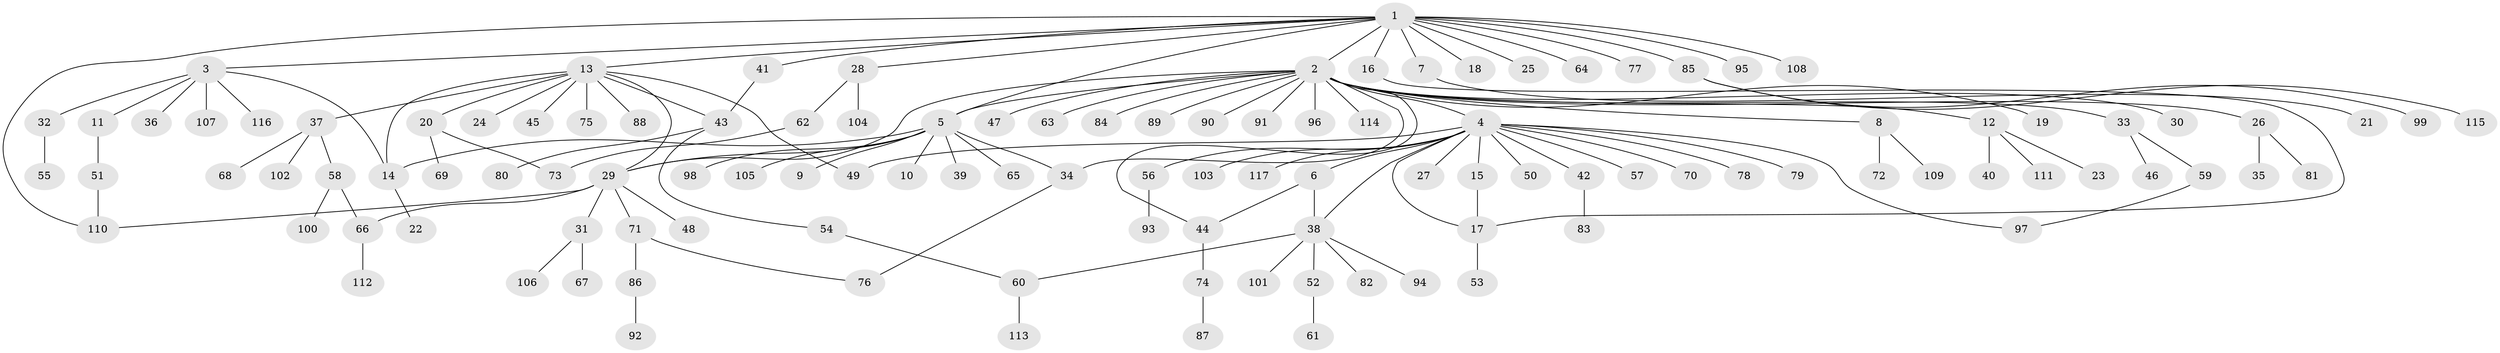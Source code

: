 // coarse degree distribution, {3: 0.06382978723404255, 8: 0.0425531914893617, 1: 0.6382978723404256, 2: 0.1276595744680851, 16: 0.02127659574468085, 13: 0.0425531914893617, 6: 0.02127659574468085, 4: 0.02127659574468085, 5: 0.02127659574468085}
// Generated by graph-tools (version 1.1) at 2025/36/03/04/25 23:36:47]
// undirected, 117 vertices, 135 edges
graph export_dot {
  node [color=gray90,style=filled];
  1;
  2;
  3;
  4;
  5;
  6;
  7;
  8;
  9;
  10;
  11;
  12;
  13;
  14;
  15;
  16;
  17;
  18;
  19;
  20;
  21;
  22;
  23;
  24;
  25;
  26;
  27;
  28;
  29;
  30;
  31;
  32;
  33;
  34;
  35;
  36;
  37;
  38;
  39;
  40;
  41;
  42;
  43;
  44;
  45;
  46;
  47;
  48;
  49;
  50;
  51;
  52;
  53;
  54;
  55;
  56;
  57;
  58;
  59;
  60;
  61;
  62;
  63;
  64;
  65;
  66;
  67;
  68;
  69;
  70;
  71;
  72;
  73;
  74;
  75;
  76;
  77;
  78;
  79;
  80;
  81;
  82;
  83;
  84;
  85;
  86;
  87;
  88;
  89;
  90;
  91;
  92;
  93;
  94;
  95;
  96;
  97;
  98;
  99;
  100;
  101;
  102;
  103;
  104;
  105;
  106;
  107;
  108;
  109;
  110;
  111;
  112;
  113;
  114;
  115;
  116;
  117;
  1 -- 2;
  1 -- 3;
  1 -- 5;
  1 -- 7;
  1 -- 13;
  1 -- 16;
  1 -- 18;
  1 -- 25;
  1 -- 28;
  1 -- 41;
  1 -- 64;
  1 -- 77;
  1 -- 85;
  1 -- 95;
  1 -- 108;
  1 -- 110;
  2 -- 4;
  2 -- 5;
  2 -- 8;
  2 -- 12;
  2 -- 19;
  2 -- 26;
  2 -- 29;
  2 -- 30;
  2 -- 33;
  2 -- 34;
  2 -- 44;
  2 -- 47;
  2 -- 63;
  2 -- 84;
  2 -- 89;
  2 -- 90;
  2 -- 91;
  2 -- 96;
  2 -- 114;
  3 -- 11;
  3 -- 14;
  3 -- 32;
  3 -- 36;
  3 -- 107;
  3 -- 116;
  4 -- 6;
  4 -- 15;
  4 -- 17;
  4 -- 27;
  4 -- 38;
  4 -- 42;
  4 -- 49;
  4 -- 50;
  4 -- 56;
  4 -- 57;
  4 -- 70;
  4 -- 78;
  4 -- 79;
  4 -- 97;
  4 -- 103;
  4 -- 117;
  5 -- 9;
  5 -- 10;
  5 -- 14;
  5 -- 29;
  5 -- 34;
  5 -- 39;
  5 -- 65;
  5 -- 98;
  5 -- 105;
  6 -- 38;
  6 -- 44;
  7 -- 21;
  8 -- 72;
  8 -- 109;
  11 -- 51;
  12 -- 23;
  12 -- 40;
  12 -- 111;
  13 -- 14;
  13 -- 20;
  13 -- 24;
  13 -- 29;
  13 -- 37;
  13 -- 43;
  13 -- 45;
  13 -- 49;
  13 -- 75;
  13 -- 88;
  14 -- 22;
  15 -- 17;
  16 -- 17;
  17 -- 53;
  20 -- 69;
  20 -- 73;
  26 -- 35;
  26 -- 81;
  28 -- 62;
  28 -- 104;
  29 -- 31;
  29 -- 48;
  29 -- 66;
  29 -- 71;
  29 -- 110;
  31 -- 67;
  31 -- 106;
  32 -- 55;
  33 -- 46;
  33 -- 59;
  34 -- 76;
  37 -- 58;
  37 -- 68;
  37 -- 102;
  38 -- 52;
  38 -- 60;
  38 -- 82;
  38 -- 94;
  38 -- 101;
  41 -- 43;
  42 -- 83;
  43 -- 54;
  43 -- 80;
  44 -- 74;
  51 -- 110;
  52 -- 61;
  54 -- 60;
  56 -- 93;
  58 -- 66;
  58 -- 100;
  59 -- 97;
  60 -- 113;
  62 -- 73;
  66 -- 112;
  71 -- 76;
  71 -- 86;
  74 -- 87;
  85 -- 99;
  85 -- 115;
  86 -- 92;
}
